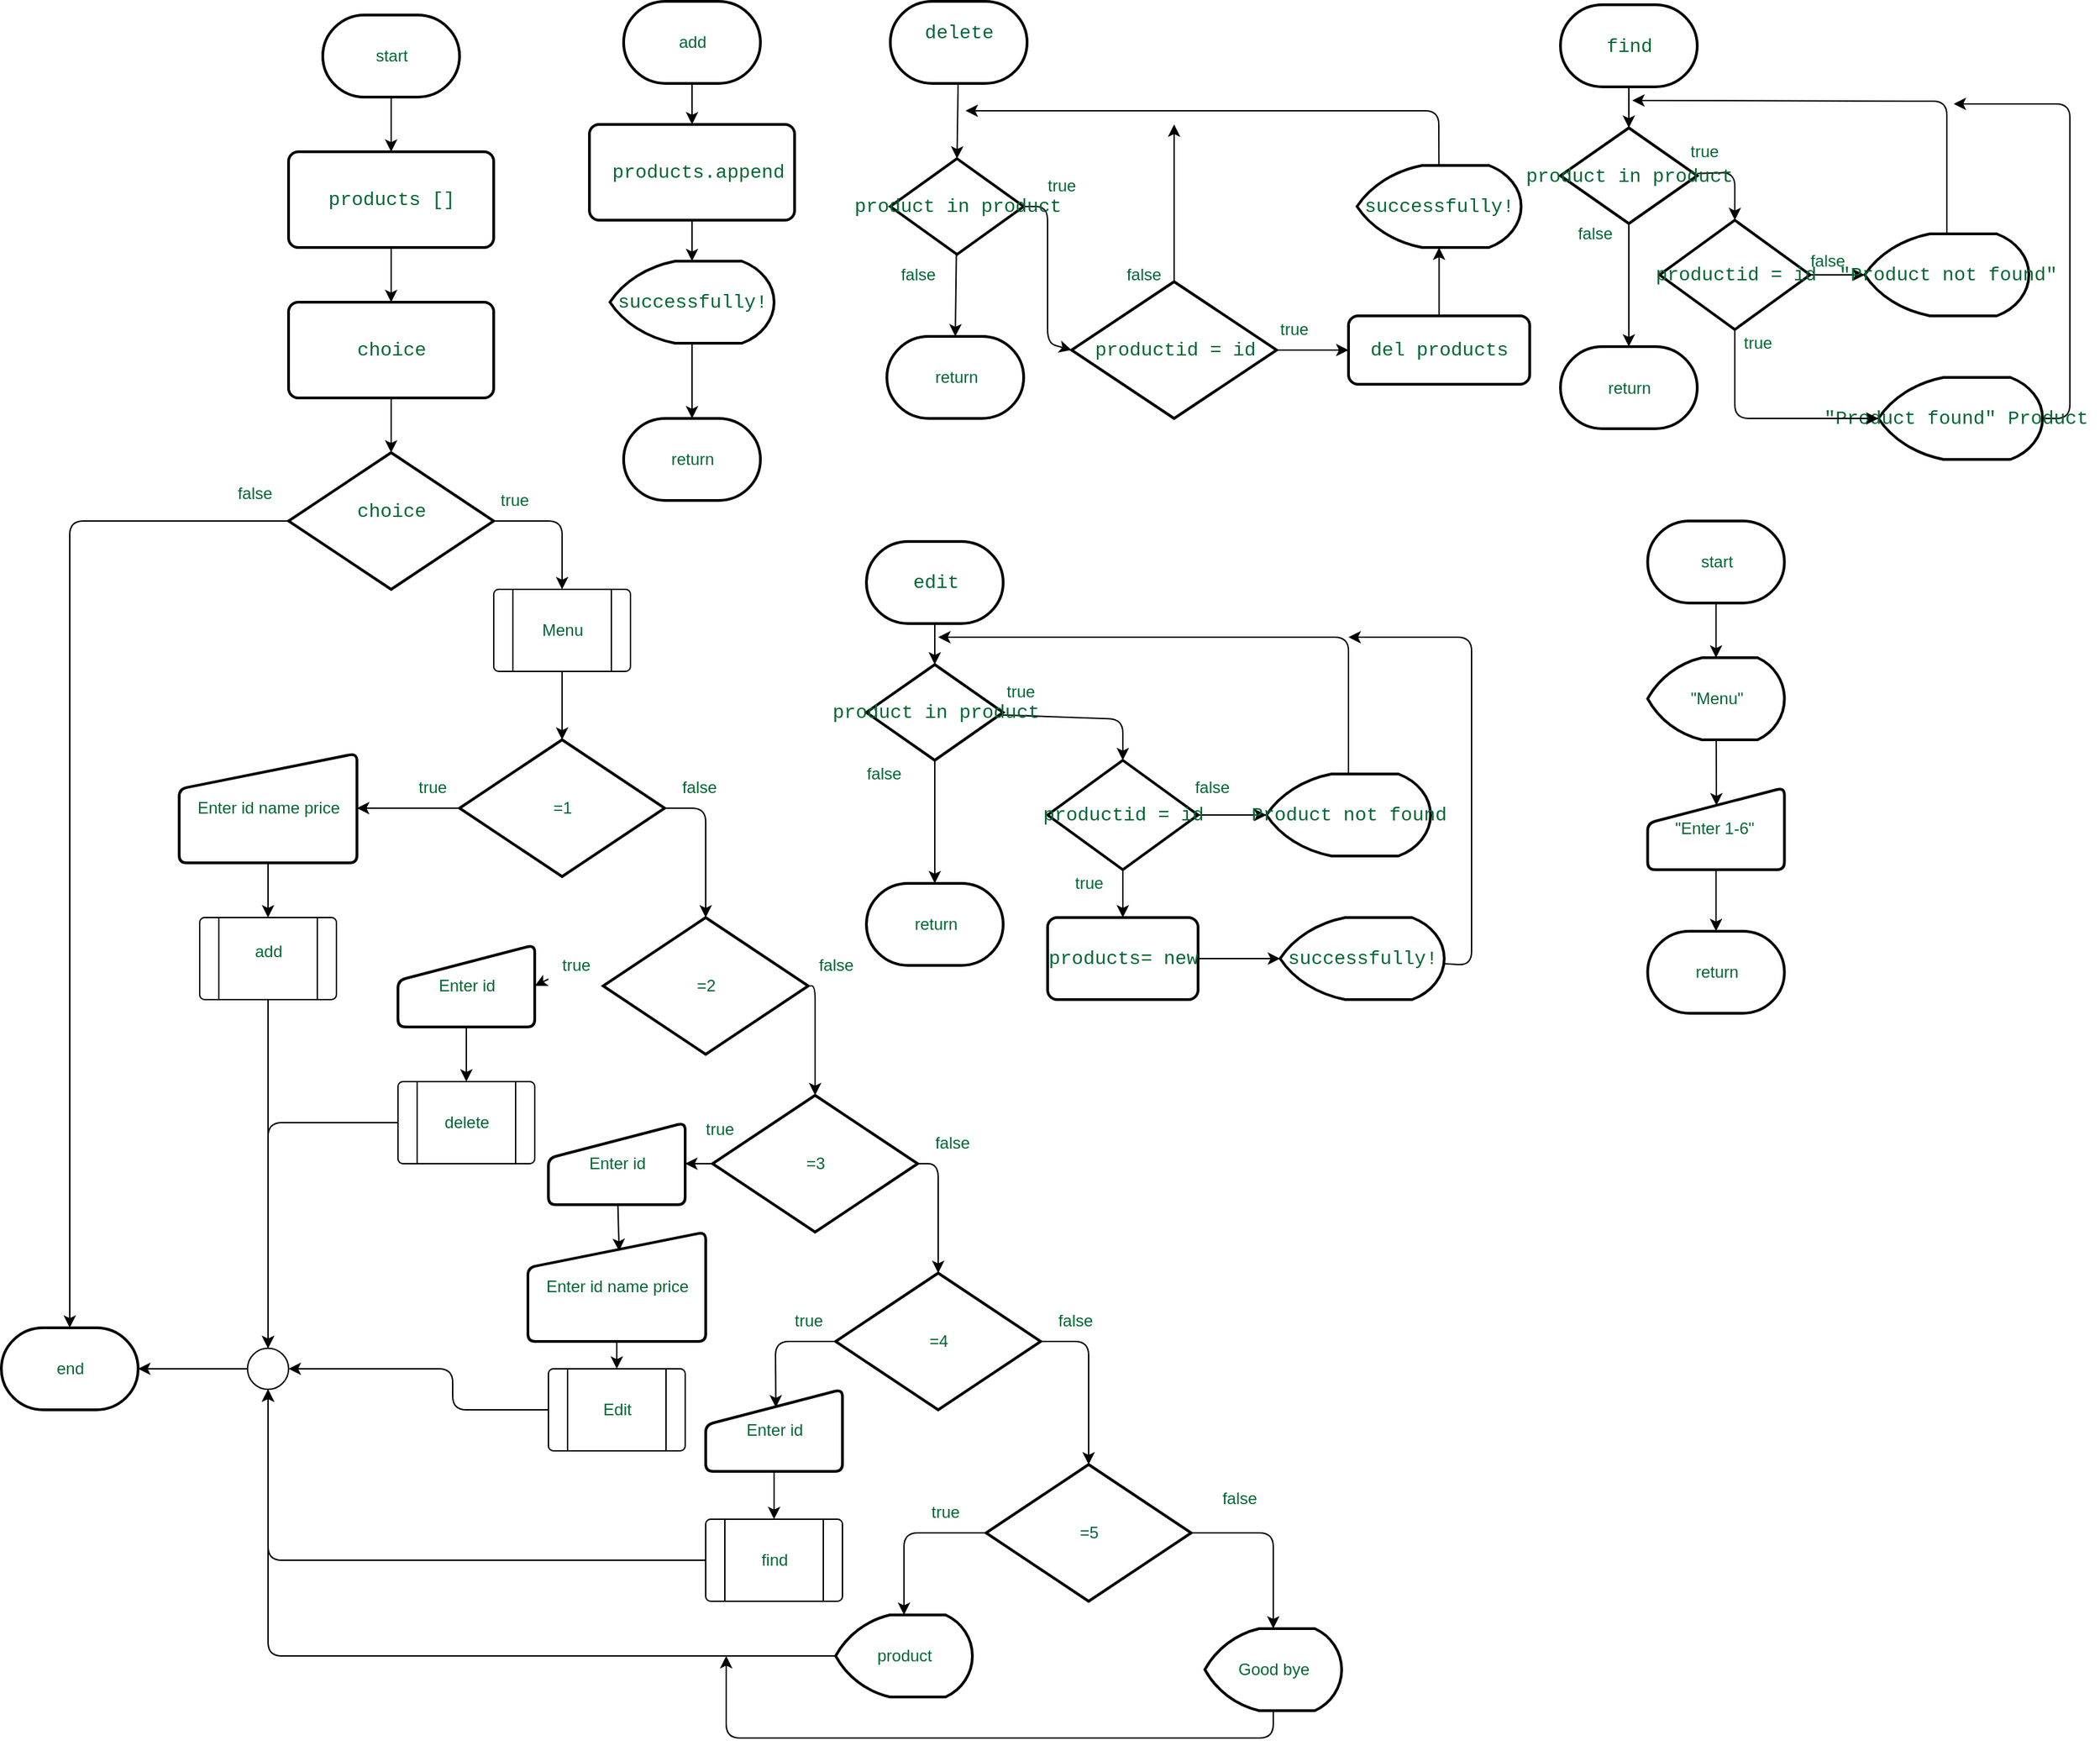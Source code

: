 <mxfile>
    <diagram id="ddx0fAwtAQX7UtqOXzMd" name="Page-1">
        <mxGraphModel dx="2080" dy="1440" grid="1" gridSize="10" guides="1" tooltips="1" connect="1" arrows="1" fold="1" page="1" pageScale="1" pageWidth="850" pageHeight="1100" math="0" shadow="0">
            <root>
                <mxCell id="0"/>
                <mxCell id="1" parent="0"/>
                <mxCell id="50" style="edgeStyle=none;html=1;entryX=0.5;entryY=0;entryDx=0;entryDy=0;fontColor=#006633;labelBackgroundColor=none;labelBorderColor=none;" parent="1" source="2" target="3" edge="1">
                    <mxGeometry relative="1" as="geometry"/>
                </mxCell>
                <mxCell id="2" value="start" style="strokeWidth=2;html=1;shape=mxgraph.flowchart.terminator;fontColor=#006633;labelBackgroundColor=none;labelBorderColor=none;" parent="1" vertex="1">
                    <mxGeometry x="375" y="30" width="100" height="60" as="geometry"/>
                </mxCell>
                <mxCell id="49" style="edgeStyle=none;html=1;exitX=0.5;exitY=1;exitDx=0;exitDy=0;entryX=0.5;entryY=0;entryDx=0;entryDy=0;fontColor=#006633;labelBackgroundColor=none;labelBorderColor=none;" parent="1" source="3" target="4" edge="1">
                    <mxGeometry relative="1" as="geometry"/>
                </mxCell>
                <mxCell id="3" value="&lt;div style=&quot;font-family: Consolas, &amp;quot;Courier New&amp;quot;, monospace; font-size: 14px; line-height: 19px;&quot;&gt;products []&lt;/div&gt;" style="rounded=1;html=1;absoluteArcSize=1;arcSize=14;strokeWidth=2;fontColor=#006633;labelBackgroundColor=none;labelBorderColor=none;" parent="1" vertex="1">
                    <mxGeometry x="350" y="130" width="150" height="70" as="geometry"/>
                </mxCell>
                <mxCell id="48" style="edgeStyle=none;html=1;entryX=0.5;entryY=0;entryDx=0;entryDy=0;entryPerimeter=0;fontColor=#006633;labelBackgroundColor=none;labelBorderColor=none;" parent="1" source="4" target="5" edge="1">
                    <mxGeometry relative="1" as="geometry"/>
                </mxCell>
                <mxCell id="4" value="&lt;div style=&quot;font-family: Consolas, &amp;quot;Courier New&amp;quot;, monospace; font-size: 14px; line-height: 19px;&quot;&gt;&lt;div style=&quot;line-height: 19px;&quot;&gt;choice&lt;/div&gt;&lt;/div&gt;" style="rounded=1;html=1;absoluteArcSize=1;arcSize=14;strokeWidth=2;fontColor=#006633;labelBackgroundColor=none;labelBorderColor=none;" parent="1" vertex="1">
                    <mxGeometry x="350" y="240" width="150" height="70" as="geometry"/>
                </mxCell>
                <mxCell id="52" style="edgeStyle=none;html=1;entryX=0.5;entryY=0;entryDx=0;entryDy=0;entryPerimeter=0;fontColor=#006633;labelBackgroundColor=none;labelBorderColor=none;" parent="1" source="5" target="51" edge="1">
                    <mxGeometry relative="1" as="geometry">
                        <Array as="points">
                            <mxPoint x="190" y="400"/>
                        </Array>
                    </mxGeometry>
                </mxCell>
                <mxCell id="5" value="&#10;&lt;div style=&quot;font-family: Consolas, &amp;quot;Courier New&amp;quot;, monospace; font-weight: normal; font-size: 14px; line-height: 19px;&quot;&gt;&lt;div&gt;&lt;span style=&quot;&quot;&gt;choice&lt;/span&gt;&lt;/div&gt;&lt;/div&gt;&#10;&#10;" style="strokeWidth=2;html=1;shape=mxgraph.flowchart.decision;fontColor=#006633;labelBackgroundColor=none;labelBorderColor=none;" parent="1" vertex="1">
                    <mxGeometry x="350" y="350" width="150" height="100" as="geometry"/>
                </mxCell>
                <mxCell id="43" style="edgeStyle=none;html=1;entryX=0.5;entryY=0;entryDx=0;entryDy=0;entryPerimeter=0;fontColor=#006633;labelBackgroundColor=none;labelBorderColor=none;" parent="1" source="7" target="8" edge="1">
                    <mxGeometry relative="1" as="geometry">
                        <Array as="points">
                            <mxPoint x="655" y="610"/>
                        </Array>
                    </mxGeometry>
                </mxCell>
                <mxCell id="44" style="edgeStyle=none;html=1;entryX=1;entryY=0.5;entryDx=0;entryDy=0;fontColor=#006633;labelBackgroundColor=none;labelBorderColor=none;" parent="1" source="7" target="13" edge="1">
                    <mxGeometry relative="1" as="geometry"/>
                </mxCell>
                <mxCell id="7" value="=1" style="strokeWidth=2;html=1;shape=mxgraph.flowchart.decision;fontColor=#006633;labelBackgroundColor=none;labelBorderColor=none;" parent="1" vertex="1">
                    <mxGeometry x="475" y="560" width="150" height="100" as="geometry"/>
                </mxCell>
                <mxCell id="40" style="edgeStyle=none;html=1;entryX=1;entryY=0.5;entryDx=0;entryDy=0;startArrow=none;fontColor=#006633;labelBackgroundColor=none;labelBorderColor=none;" parent="1" source="64" target="16" edge="1">
                    <mxGeometry relative="1" as="geometry"/>
                </mxCell>
                <mxCell id="42" style="edgeStyle=none;html=1;entryX=0.5;entryY=0;entryDx=0;entryDy=0;entryPerimeter=0;fontColor=#006633;labelBackgroundColor=none;labelBorderColor=none;" parent="1" source="8" target="9" edge="1">
                    <mxGeometry relative="1" as="geometry">
                        <Array as="points">
                            <mxPoint x="735" y="740"/>
                        </Array>
                    </mxGeometry>
                </mxCell>
                <mxCell id="8" value="=2" style="strokeWidth=2;html=1;shape=mxgraph.flowchart.decision;fontColor=#006633;labelBackgroundColor=none;labelBorderColor=none;" parent="1" vertex="1">
                    <mxGeometry x="580" y="690" width="150" height="100" as="geometry"/>
                </mxCell>
                <mxCell id="36" style="edgeStyle=none;html=1;entryX=1;entryY=0.5;entryDx=0;entryDy=0;fontColor=#006633;labelBackgroundColor=none;labelBorderColor=none;" parent="1" source="9" target="22" edge="1">
                    <mxGeometry relative="1" as="geometry"/>
                </mxCell>
                <mxCell id="39" style="edgeStyle=none;html=1;entryX=0.5;entryY=0;entryDx=0;entryDy=0;entryPerimeter=0;fontColor=#006633;labelBackgroundColor=none;labelBorderColor=none;" parent="1" source="9" target="10" edge="1">
                    <mxGeometry relative="1" as="geometry">
                        <Array as="points">
                            <mxPoint x="825" y="870"/>
                        </Array>
                    </mxGeometry>
                </mxCell>
                <mxCell id="9" value="=3" style="strokeWidth=2;html=1;shape=mxgraph.flowchart.decision;fontColor=#006633;labelBackgroundColor=none;labelBorderColor=none;" parent="1" vertex="1">
                    <mxGeometry x="660" y="820" width="150" height="100" as="geometry"/>
                </mxCell>
                <mxCell id="33" style="edgeStyle=none;html=1;entryX=0.5;entryY=0;entryDx=0;entryDy=0;entryPerimeter=0;fontColor=#006633;labelBackgroundColor=none;labelBorderColor=none;" parent="1" source="10" target="11" edge="1">
                    <mxGeometry relative="1" as="geometry">
                        <Array as="points">
                            <mxPoint x="935" y="1000"/>
                        </Array>
                    </mxGeometry>
                </mxCell>
                <mxCell id="34" style="edgeStyle=none;html=1;entryX=0.513;entryY=0.221;entryDx=0;entryDy=0;entryPerimeter=0;fontColor=#006633;labelBackgroundColor=none;labelBorderColor=none;" parent="1" source="10" target="25" edge="1">
                    <mxGeometry relative="1" as="geometry">
                        <Array as="points">
                            <mxPoint x="706" y="1000"/>
                        </Array>
                    </mxGeometry>
                </mxCell>
                <mxCell id="10" value="=4" style="strokeWidth=2;html=1;shape=mxgraph.flowchart.decision;fontColor=#006633;labelBackgroundColor=none;labelBorderColor=none;" parent="1" vertex="1">
                    <mxGeometry x="750" y="950" width="150" height="100" as="geometry"/>
                </mxCell>
                <mxCell id="31" style="edgeStyle=none;html=1;entryX=0.5;entryY=0;entryDx=0;entryDy=0;entryPerimeter=0;fontColor=#006633;labelBackgroundColor=none;labelBorderColor=none;" parent="1" source="11" target="30" edge="1">
                    <mxGeometry relative="1" as="geometry">
                        <Array as="points">
                            <mxPoint x="1000" y="1140"/>
                            <mxPoint x="1070" y="1140"/>
                        </Array>
                    </mxGeometry>
                </mxCell>
                <mxCell id="32" style="edgeStyle=none;html=1;entryX=0.5;entryY=0;entryDx=0;entryDy=0;entryPerimeter=0;startArrow=none;exitX=0;exitY=0.5;exitDx=0;exitDy=0;exitPerimeter=0;fontColor=#006633;labelBackgroundColor=none;labelBorderColor=none;" parent="1" source="11" target="29" edge="1">
                    <mxGeometry relative="1" as="geometry">
                        <Array as="points">
                            <mxPoint x="800" y="1140"/>
                        </Array>
                    </mxGeometry>
                </mxCell>
                <mxCell id="11" value="=5" style="strokeWidth=2;html=1;shape=mxgraph.flowchart.decision;fontColor=#006633;labelBackgroundColor=none;labelBorderColor=none;" parent="1" vertex="1">
                    <mxGeometry x="860" y="1090" width="150" height="100" as="geometry"/>
                </mxCell>
                <mxCell id="45" style="edgeStyle=none;html=1;entryX=0.5;entryY=0;entryDx=0;entryDy=0;fontColor=#006633;labelBackgroundColor=none;labelBorderColor=none;" parent="1" source="13" target="14" edge="1">
                    <mxGeometry relative="1" as="geometry"/>
                </mxCell>
                <mxCell id="13" value="Enter id name price" style="html=1;strokeWidth=2;shape=manualInput;rounded=1;size=26;arcSize=11;fontColor=#006633;labelBackgroundColor=none;labelBorderColor=none;" parent="1" vertex="1">
                    <mxGeometry x="270" y="570" width="130" height="80" as="geometry"/>
                </mxCell>
                <mxCell id="14" value="" style="verticalLabelPosition=bottom;verticalAlign=top;html=1;shape=process;rounded=1;size=0.14;arcSize=6;fontColor=#006633;labelBackgroundColor=none;labelBorderColor=none;" parent="1" vertex="1">
                    <mxGeometry x="285" y="690" width="100" height="60" as="geometry"/>
                </mxCell>
                <mxCell id="54" style="edgeStyle=none;html=1;entryX=0.5;entryY=0;entryDx=0;entryDy=0;entryPerimeter=0;exitX=0.5;exitY=1;exitDx=0;exitDy=0;fontColor=#006633;labelBackgroundColor=none;labelBorderColor=none;" parent="1" source="14" target="53" edge="1">
                    <mxGeometry relative="1" as="geometry"/>
                </mxCell>
                <mxCell id="15" value="add" style="text;html=1;align=center;verticalAlign=middle;resizable=0;points=[];autosize=1;strokeColor=none;fillColor=none;fontColor=#006633;labelBackgroundColor=none;labelBorderColor=none;" parent="1" vertex="1">
                    <mxGeometry x="315" y="700" width="40" height="30" as="geometry"/>
                </mxCell>
                <mxCell id="41" style="edgeStyle=none;html=1;entryX=0.5;entryY=0;entryDx=0;entryDy=0;fontColor=#006633;labelBackgroundColor=none;labelBorderColor=none;" parent="1" source="16" target="17" edge="1">
                    <mxGeometry relative="1" as="geometry"/>
                </mxCell>
                <mxCell id="16" value="Enter id" style="html=1;strokeWidth=2;shape=manualInput;rounded=1;size=26;arcSize=11;fontColor=#006633;labelBackgroundColor=none;labelBorderColor=none;" parent="1" vertex="1">
                    <mxGeometry x="430" y="710" width="100" height="60" as="geometry"/>
                </mxCell>
                <mxCell id="17" value="" style="verticalLabelPosition=bottom;verticalAlign=top;html=1;shape=process;rounded=1;size=0.14;arcSize=6;fontColor=#006633;labelBackgroundColor=none;labelBorderColor=none;" parent="1" vertex="1">
                    <mxGeometry x="430" y="810" width="100" height="60" as="geometry"/>
                </mxCell>
                <mxCell id="55" style="edgeStyle=none;html=1;entryX=0.5;entryY=0;entryDx=0;entryDy=0;entryPerimeter=0;fontColor=#006633;labelBackgroundColor=none;labelBorderColor=none;" parent="1" target="53" edge="1">
                    <mxGeometry relative="1" as="geometry">
                        <Array as="points">
                            <mxPoint x="335" y="840"/>
                        </Array>
                        <mxPoint x="430" y="840" as="sourcePoint"/>
                    </mxGeometry>
                </mxCell>
                <mxCell id="18" value="delete" style="text;html=1;align=center;verticalAlign=middle;resizable=0;points=[];autosize=1;strokeColor=none;fillColor=none;fontColor=#006633;labelBackgroundColor=none;labelBorderColor=none;" parent="1" vertex="1">
                    <mxGeometry x="450" y="825" width="60" height="30" as="geometry"/>
                </mxCell>
                <mxCell id="38" style="edgeStyle=none;html=1;entryX=0.5;entryY=0;entryDx=0;entryDy=0;fontColor=#006633;labelBackgroundColor=none;labelBorderColor=none;" parent="1" source="20" target="23" edge="1">
                    <mxGeometry relative="1" as="geometry"/>
                </mxCell>
                <mxCell id="20" value="Enter id name price" style="html=1;strokeWidth=2;shape=manualInput;rounded=1;size=26;arcSize=11;fontColor=#006633;labelBackgroundColor=none;labelBorderColor=none;" parent="1" vertex="1">
                    <mxGeometry x="525" y="920" width="130" height="80" as="geometry"/>
                </mxCell>
                <mxCell id="37" style="edgeStyle=none;html=1;entryX=0.513;entryY=0.173;entryDx=0;entryDy=0;entryPerimeter=0;fontColor=#006633;labelBackgroundColor=none;labelBorderColor=none;" parent="1" source="22" target="20" edge="1">
                    <mxGeometry relative="1" as="geometry"/>
                </mxCell>
                <mxCell id="22" value="Enter id" style="html=1;strokeWidth=2;shape=manualInput;rounded=1;size=26;arcSize=11;fontColor=#006633;labelBackgroundColor=none;labelBorderColor=none;" parent="1" vertex="1">
                    <mxGeometry x="540" y="840" width="100" height="60" as="geometry"/>
                </mxCell>
                <mxCell id="56" style="edgeStyle=none;html=1;entryX=1;entryY=0.5;entryDx=0;entryDy=0;entryPerimeter=0;fontColor=#006633;labelBackgroundColor=none;labelBorderColor=none;" parent="1" source="23" target="53" edge="1">
                    <mxGeometry relative="1" as="geometry">
                        <Array as="points">
                            <mxPoint x="470" y="1050"/>
                            <mxPoint x="470" y="1020"/>
                        </Array>
                    </mxGeometry>
                </mxCell>
                <mxCell id="23" value="" style="verticalLabelPosition=bottom;verticalAlign=top;html=1;shape=process;rounded=1;size=0.14;arcSize=6;fontColor=#006633;labelBackgroundColor=none;labelBorderColor=none;" parent="1" vertex="1">
                    <mxGeometry x="540" y="1020" width="100" height="60" as="geometry"/>
                </mxCell>
                <mxCell id="24" value="Edit" style="text;html=1;align=center;verticalAlign=middle;resizable=0;points=[];autosize=1;strokeColor=none;fillColor=none;fontColor=#006633;labelBackgroundColor=none;labelBorderColor=none;" parent="1" vertex="1">
                    <mxGeometry x="570" y="1035" width="40" height="30" as="geometry"/>
                </mxCell>
                <mxCell id="35" style="edgeStyle=none;html=1;entryX=0.5;entryY=0;entryDx=0;entryDy=0;fontColor=#006633;labelBackgroundColor=none;labelBorderColor=none;" parent="1" source="25" target="26" edge="1">
                    <mxGeometry relative="1" as="geometry"/>
                </mxCell>
                <mxCell id="25" value="Enter id" style="html=1;strokeWidth=2;shape=manualInput;rounded=1;size=26;arcSize=11;fontColor=#006633;labelBackgroundColor=none;labelBorderColor=none;" parent="1" vertex="1">
                    <mxGeometry x="655" y="1035" width="100" height="60" as="geometry"/>
                </mxCell>
                <mxCell id="57" style="edgeStyle=none;html=1;entryX=0.5;entryY=1;entryDx=0;entryDy=0;entryPerimeter=0;fontColor=#006633;labelBackgroundColor=none;labelBorderColor=none;" parent="1" source="26" target="53" edge="1">
                    <mxGeometry relative="1" as="geometry">
                        <Array as="points">
                            <mxPoint x="335" y="1160"/>
                        </Array>
                    </mxGeometry>
                </mxCell>
                <mxCell id="26" value="" style="verticalLabelPosition=bottom;verticalAlign=top;html=1;shape=process;rounded=1;size=0.14;arcSize=6;fontColor=#006633;labelBackgroundColor=none;labelBorderColor=none;" parent="1" vertex="1">
                    <mxGeometry x="655" y="1130" width="100" height="60" as="geometry"/>
                </mxCell>
                <mxCell id="28" value="find" style="text;html=1;align=center;verticalAlign=middle;resizable=0;points=[];autosize=1;strokeColor=none;fillColor=none;fontColor=#006633;labelBackgroundColor=none;labelBorderColor=none;" parent="1" vertex="1">
                    <mxGeometry x="685" y="1145" width="40" height="30" as="geometry"/>
                </mxCell>
                <mxCell id="59" style="edgeStyle=none;html=1;entryX=0.5;entryY=1;entryDx=0;entryDy=0;entryPerimeter=0;fontColor=#006633;labelBackgroundColor=none;labelBorderColor=none;" parent="1" source="29" target="53" edge="1">
                    <mxGeometry relative="1" as="geometry">
                        <mxPoint x="330" y="1030" as="targetPoint"/>
                        <Array as="points">
                            <mxPoint x="335" y="1230"/>
                        </Array>
                    </mxGeometry>
                </mxCell>
                <mxCell id="29" value="product" style="strokeWidth=2;html=1;shape=mxgraph.flowchart.display;fontColor=#006633;labelBackgroundColor=none;labelBorderColor=none;" parent="1" vertex="1">
                    <mxGeometry x="750" y="1200" width="100" height="60" as="geometry"/>
                </mxCell>
                <mxCell id="60" style="edgeStyle=none;html=1;fontColor=#006633;labelBackgroundColor=none;labelBorderColor=none;" parent="1" source="30" edge="1">
                    <mxGeometry relative="1" as="geometry">
                        <mxPoint x="670" y="1230" as="targetPoint"/>
                        <Array as="points">
                            <mxPoint x="1070" y="1290"/>
                            <mxPoint x="670" y="1290"/>
                        </Array>
                    </mxGeometry>
                </mxCell>
                <mxCell id="30" value="Good bye" style="strokeWidth=2;html=1;shape=mxgraph.flowchart.display;fontColor=#006633;labelBackgroundColor=none;labelBorderColor=none;" parent="1" vertex="1">
                    <mxGeometry x="1020" y="1210" width="100" height="60" as="geometry"/>
                </mxCell>
                <mxCell id="51" value="end" style="strokeWidth=2;html=1;shape=mxgraph.flowchart.terminator;fontColor=#006633;labelBackgroundColor=none;labelBorderColor=none;" parent="1" vertex="1">
                    <mxGeometry x="140" y="990" width="100" height="60" as="geometry"/>
                </mxCell>
                <mxCell id="159" style="edgeStyle=none;html=1;entryX=1;entryY=0.5;entryDx=0;entryDy=0;entryPerimeter=0;labelBackgroundColor=none;fontColor=#006633;labelBorderColor=none;" edge="1" parent="1" source="53" target="51">
                    <mxGeometry relative="1" as="geometry"/>
                </mxCell>
                <mxCell id="53" value="" style="verticalLabelPosition=bottom;verticalAlign=top;html=1;shape=mxgraph.flowchart.on-page_reference;fontColor=#006633;labelBackgroundColor=none;labelBorderColor=none;" parent="1" vertex="1">
                    <mxGeometry x="320" y="1005" width="30" height="30" as="geometry"/>
                </mxCell>
                <mxCell id="80" style="edgeStyle=none;html=1;entryX=0.5;entryY=0;entryDx=0;entryDy=0;fontColor=#006633;labelBackgroundColor=none;labelBorderColor=none;" edge="1" parent="1" source="61" target="77">
                    <mxGeometry relative="1" as="geometry"/>
                </mxCell>
                <mxCell id="61" value="add" style="strokeWidth=2;html=1;shape=mxgraph.flowchart.terminator;fontColor=#006633;labelBackgroundColor=none;labelBorderColor=none;" parent="1" vertex="1">
                    <mxGeometry x="595" y="20" width="100" height="60" as="geometry"/>
                </mxCell>
                <mxCell id="156" style="edgeStyle=none;html=1;entryX=0.5;entryY=0;entryDx=0;entryDy=0;labelBackgroundColor=none;fontColor=#006633;exitX=1;exitY=0.5;exitDx=0;exitDy=0;exitPerimeter=0;labelBorderColor=none;" edge="1" parent="1" source="5" target="155">
                    <mxGeometry relative="1" as="geometry">
                        <Array as="points">
                            <mxPoint x="550" y="400"/>
                        </Array>
                    </mxGeometry>
                </mxCell>
                <mxCell id="62" value="true" style="text;html=1;align=center;verticalAlign=middle;resizable=0;points=[];autosize=1;strokeColor=none;fillColor=none;fontColor=#006633;labelBackgroundColor=none;labelBorderColor=none;" vertex="1" parent="1">
                    <mxGeometry x="495" y="370" width="40" height="30" as="geometry"/>
                </mxCell>
                <mxCell id="63" value="true" style="text;html=1;align=center;verticalAlign=middle;resizable=0;points=[];autosize=1;strokeColor=none;fillColor=none;fontColor=#006633;labelBackgroundColor=none;labelBorderColor=none;" vertex="1" parent="1">
                    <mxGeometry x="435" y="580" width="40" height="30" as="geometry"/>
                </mxCell>
                <mxCell id="65" value="" style="edgeStyle=none;html=1;entryX=1;entryY=0.5;entryDx=0;entryDy=0;endArrow=none;fontColor=#006633;labelBackgroundColor=none;labelBorderColor=none;" edge="1" parent="1" source="8" target="64">
                    <mxGeometry relative="1" as="geometry">
                        <mxPoint x="580" y="740" as="sourcePoint"/>
                        <mxPoint x="530" y="740" as="targetPoint"/>
                    </mxGeometry>
                </mxCell>
                <mxCell id="64" value="true" style="text;html=1;align=center;verticalAlign=middle;resizable=0;points=[];autosize=1;strokeColor=none;fillColor=none;fontColor=#006633;labelBackgroundColor=none;labelBorderColor=none;" vertex="1" parent="1">
                    <mxGeometry x="540" y="710" width="40" height="30" as="geometry"/>
                </mxCell>
                <mxCell id="66" value="true" style="text;html=1;align=center;verticalAlign=middle;resizable=0;points=[];autosize=1;strokeColor=none;fillColor=none;fontColor=#006633;labelBackgroundColor=none;labelBorderColor=none;" vertex="1" parent="1">
                    <mxGeometry x="645" y="830" width="40" height="30" as="geometry"/>
                </mxCell>
                <mxCell id="67" value="true" style="text;html=1;align=center;verticalAlign=middle;resizable=0;points=[];autosize=1;strokeColor=none;fillColor=none;fontColor=#006633;labelBackgroundColor=none;labelBorderColor=none;" vertex="1" parent="1">
                    <mxGeometry x="710" y="970" width="40" height="30" as="geometry"/>
                </mxCell>
                <mxCell id="68" value="true" style="text;html=1;align=center;verticalAlign=middle;resizable=0;points=[];autosize=1;strokeColor=none;fillColor=none;fontColor=#006633;labelBackgroundColor=none;labelBorderColor=none;" vertex="1" parent="1">
                    <mxGeometry x="810" y="1110" width="40" height="30" as="geometry"/>
                </mxCell>
                <mxCell id="71" value="false" style="text;html=1;align=center;verticalAlign=middle;resizable=0;points=[];autosize=1;strokeColor=none;fillColor=none;fontColor=#006633;labelBackgroundColor=none;labelBorderColor=none;" vertex="1" parent="1">
                    <mxGeometry x="300" y="365" width="50" height="30" as="geometry"/>
                </mxCell>
                <mxCell id="72" value="false" style="text;html=1;align=center;verticalAlign=middle;resizable=0;points=[];autosize=1;strokeColor=none;fillColor=none;fontColor=#006633;labelBackgroundColor=none;labelBorderColor=none;" vertex="1" parent="1">
                    <mxGeometry x="625" y="580" width="50" height="30" as="geometry"/>
                </mxCell>
                <mxCell id="73" value="false" style="text;html=1;align=center;verticalAlign=middle;resizable=0;points=[];autosize=1;strokeColor=none;fillColor=none;fontColor=#006633;labelBackgroundColor=none;labelBorderColor=none;" vertex="1" parent="1">
                    <mxGeometry x="725" y="710" width="50" height="30" as="geometry"/>
                </mxCell>
                <mxCell id="74" value="false" style="text;html=1;align=center;verticalAlign=middle;resizable=0;points=[];autosize=1;strokeColor=none;fillColor=none;fontColor=#006633;labelBackgroundColor=none;labelBorderColor=none;" vertex="1" parent="1">
                    <mxGeometry x="810" y="840" width="50" height="30" as="geometry"/>
                </mxCell>
                <mxCell id="75" value="false" style="text;html=1;align=center;verticalAlign=middle;resizable=0;points=[];autosize=1;strokeColor=none;fillColor=none;fontColor=#006633;labelBackgroundColor=none;labelBorderColor=none;" vertex="1" parent="1">
                    <mxGeometry x="900" y="970" width="50" height="30" as="geometry"/>
                </mxCell>
                <mxCell id="76" value="false" style="text;html=1;align=center;verticalAlign=middle;resizable=0;points=[];autosize=1;strokeColor=none;fillColor=none;fontColor=#006633;labelBackgroundColor=none;labelBorderColor=none;" vertex="1" parent="1">
                    <mxGeometry x="1020" y="1100" width="50" height="30" as="geometry"/>
                </mxCell>
                <mxCell id="81" style="edgeStyle=none;html=1;entryX=0.5;entryY=0;entryDx=0;entryDy=0;entryPerimeter=0;fontColor=#006633;labelBackgroundColor=none;labelBorderColor=none;" edge="1" parent="1" source="77" target="78">
                    <mxGeometry relative="1" as="geometry"/>
                </mxCell>
                <mxCell id="77" value="&lt;div style=&quot;font-family: Consolas, &amp;quot;Courier New&amp;quot;, monospace; font-size: 14px; line-height: 19px;&quot;&gt;&lt;div style=&quot;line-height: 19px;&quot;&gt;&lt;div style=&quot;line-height: 19px;&quot;&gt;&amp;nbsp;&lt;span style=&quot;&quot;&gt;products&lt;/span&gt;.append&lt;/div&gt;&lt;/div&gt;&lt;/div&gt;" style="rounded=1;html=1;absoluteArcSize=1;arcSize=14;strokeWidth=2;fontColor=#006633;labelBackgroundColor=none;labelBorderColor=none;" vertex="1" parent="1">
                    <mxGeometry x="570" y="110" width="150" height="70" as="geometry"/>
                </mxCell>
                <mxCell id="82" style="edgeStyle=none;html=1;entryX=0.5;entryY=0;entryDx=0;entryDy=0;entryPerimeter=0;fontColor=#006633;labelBackgroundColor=none;labelBorderColor=none;" edge="1" parent="1" source="78" target="79">
                    <mxGeometry relative="1" as="geometry"/>
                </mxCell>
                <mxCell id="78" value="&lt;div style=&quot;font-family: Consolas, &amp;quot;Courier New&amp;quot;, monospace; font-size: 14px; line-height: 19px;&quot;&gt;&lt;span style=&quot;&quot;&gt;successfully!&lt;/span&gt;&lt;/div&gt;" style="strokeWidth=2;html=1;shape=mxgraph.flowchart.display;fontColor=#006633;labelBackgroundColor=none;labelBorderColor=none;" vertex="1" parent="1">
                    <mxGeometry x="585" y="210" width="120" height="60" as="geometry"/>
                </mxCell>
                <mxCell id="79" value="return" style="strokeWidth=2;html=1;shape=mxgraph.flowchart.terminator;fontColor=#006633;labelBackgroundColor=none;labelBorderColor=none;" vertex="1" parent="1">
                    <mxGeometry x="595" y="325" width="100" height="60" as="geometry"/>
                </mxCell>
                <mxCell id="98" style="edgeStyle=none;html=1;entryX=0.5;entryY=0;entryDx=0;entryDy=0;entryPerimeter=0;fontColor=#006633;labelBackgroundColor=none;labelBorderColor=none;" edge="1" parent="1" source="84" target="90">
                    <mxGeometry relative="1" as="geometry"/>
                </mxCell>
                <mxCell id="84" value="&#10;&lt;div style=&quot;font-family: Consolas, &amp;quot;Courier New&amp;quot;, monospace; font-weight: normal; font-size: 14px; line-height: 19px;&quot;&gt;&lt;div&gt;&lt;span style=&quot;&quot;&gt;delete&lt;/span&gt;&lt;/div&gt;&lt;/div&gt;&#10;&#10;" style="strokeWidth=2;html=1;shape=mxgraph.flowchart.terminator;fontColor=#006633;labelBackgroundColor=none;labelBorderColor=none;" vertex="1" parent="1">
                    <mxGeometry x="790" y="20" width="100" height="60" as="geometry"/>
                </mxCell>
                <mxCell id="89" value="return" style="strokeWidth=2;html=1;shape=mxgraph.flowchart.terminator;fontColor=#006633;labelBackgroundColor=none;labelBorderColor=none;" vertex="1" parent="1">
                    <mxGeometry x="787.5" y="265" width="100" height="60" as="geometry"/>
                </mxCell>
                <mxCell id="92" style="edgeStyle=none;html=1;entryX=0.5;entryY=0;entryDx=0;entryDy=0;entryPerimeter=0;fontColor=#006633;labelBackgroundColor=none;labelBorderColor=none;" edge="1" parent="1" source="90" target="89">
                    <mxGeometry relative="1" as="geometry"/>
                </mxCell>
                <mxCell id="95" style="edgeStyle=none;html=1;entryX=0;entryY=0.5;entryDx=0;entryDy=0;entryPerimeter=0;fontColor=#006633;labelBackgroundColor=none;labelBorderColor=none;" edge="1" parent="1" source="90" target="91">
                    <mxGeometry relative="1" as="geometry">
                        <mxPoint x="905" y="270" as="targetPoint"/>
                        <Array as="points">
                            <mxPoint x="905" y="170"/>
                            <mxPoint x="905" y="270"/>
                        </Array>
                    </mxGeometry>
                </mxCell>
                <mxCell id="90" value="&lt;div style=&quot;font-family: Consolas, &amp;quot;Courier New&amp;quot;, monospace; font-size: 14px; line-height: 19px;&quot;&gt;&lt;span style=&quot;&quot;&gt;product in&amp;nbsp;&lt;/span&gt;&lt;span style=&quot;&quot;&gt;product&lt;/span&gt;&lt;/div&gt;" style="strokeWidth=2;html=1;shape=mxgraph.flowchart.decision;fontColor=#006633;labelBackgroundColor=none;labelBorderColor=none;" vertex="1" parent="1">
                    <mxGeometry x="790" y="135" width="97.5" height="70" as="geometry"/>
                </mxCell>
                <mxCell id="94" style="edgeStyle=none;html=1;entryX=0;entryY=0.5;entryDx=0;entryDy=0;fontColor=#006633;labelBackgroundColor=none;labelBorderColor=none;" edge="1" parent="1" source="91" target="93">
                    <mxGeometry relative="1" as="geometry"/>
                </mxCell>
                <mxCell id="111" style="edgeStyle=none;html=1;fontColor=#006633;labelBackgroundColor=none;labelBorderColor=none;" edge="1" parent="1" source="91">
                    <mxGeometry relative="1" as="geometry">
                        <mxPoint x="997.5" y="110" as="targetPoint"/>
                    </mxGeometry>
                </mxCell>
                <mxCell id="91" value="&lt;div style=&quot;font-family: Consolas, &amp;quot;Courier New&amp;quot;, monospace; font-size: 14px; line-height: 19px;&quot;&gt;&lt;span style=&quot;&quot;&gt;productid = id&lt;/span&gt;&lt;/div&gt;" style="strokeWidth=2;html=1;shape=mxgraph.flowchart.decision;fontColor=#006633;labelBackgroundColor=none;labelBorderColor=none;" vertex="1" parent="1">
                    <mxGeometry x="922.5" y="225" width="150" height="100" as="geometry"/>
                </mxCell>
                <mxCell id="97" style="edgeStyle=none;html=1;entryX=0.5;entryY=1;entryDx=0;entryDy=0;entryPerimeter=0;fontColor=#006633;labelBackgroundColor=none;labelBorderColor=none;" edge="1" parent="1" source="93" target="96">
                    <mxGeometry relative="1" as="geometry"/>
                </mxCell>
                <mxCell id="93" value="&lt;div style=&quot;font-family: Consolas, &amp;quot;Courier New&amp;quot;, monospace; font-size: 14px; line-height: 19px;&quot;&gt;&lt;span style=&quot;&quot;&gt;del&lt;/span&gt; &lt;span style=&quot;&quot;&gt;products&lt;/span&gt;&lt;/div&gt;" style="rounded=1;html=1;absoluteArcSize=1;arcSize=14;strokeWidth=2;fontColor=#006633;labelBackgroundColor=none;labelBorderColor=none;" vertex="1" parent="1">
                    <mxGeometry x="1125" y="250" width="132.5" height="50" as="geometry"/>
                </mxCell>
                <mxCell id="99" style="edgeStyle=none;html=1;fontColor=#006633;labelBackgroundColor=none;labelBorderColor=none;" edge="1" parent="1" source="96">
                    <mxGeometry relative="1" as="geometry">
                        <mxPoint x="845" y="100.0" as="targetPoint"/>
                        <Array as="points">
                            <mxPoint x="1191" y="100"/>
                        </Array>
                    </mxGeometry>
                </mxCell>
                <mxCell id="96" value="&lt;div style=&quot;font-family: Consolas, &amp;quot;Courier New&amp;quot;, monospace; font-size: 14px; line-height: 19px;&quot;&gt;&lt;span style=&quot;&quot;&gt;successfully!&lt;/span&gt;&lt;/div&gt;" style="strokeWidth=2;html=1;shape=mxgraph.flowchart.display;fontColor=#006633;labelBackgroundColor=none;labelBorderColor=none;" vertex="1" parent="1">
                    <mxGeometry x="1131.25" y="140" width="120" height="60" as="geometry"/>
                </mxCell>
                <mxCell id="100" value="true" style="text;html=1;align=center;verticalAlign=middle;resizable=0;points=[];autosize=1;strokeColor=none;fillColor=none;fontColor=#006633;labelBackgroundColor=none;labelBorderColor=none;" vertex="1" parent="1">
                    <mxGeometry x="895" y="140" width="40" height="30" as="geometry"/>
                </mxCell>
                <mxCell id="101" value="false" style="text;html=1;align=center;verticalAlign=middle;resizable=0;points=[];autosize=1;strokeColor=none;fillColor=none;fontColor=#006633;labelBackgroundColor=none;labelBorderColor=none;" vertex="1" parent="1">
                    <mxGeometry x="785" y="205" width="50" height="30" as="geometry"/>
                </mxCell>
                <mxCell id="102" style="edgeStyle=none;html=1;entryX=0.5;entryY=0;entryDx=0;entryDy=0;fontColor=#006633;labelBackgroundColor=none;labelBorderColor=none;" edge="1" parent="1" source="103">
                    <mxGeometry relative="1" as="geometry">
                        <mxPoint x="822.5" y="505" as="targetPoint"/>
                    </mxGeometry>
                </mxCell>
                <mxCell id="103" value="&lt;div style=&quot;font-family: Consolas, &amp;quot;Courier New&amp;quot;, monospace; font-size: 14px; line-height: 19px;&quot;&gt;&lt;span style=&quot;&quot;&gt;edit&lt;/span&gt;&lt;/div&gt;" style="strokeWidth=2;html=1;shape=mxgraph.flowchart.terminator;fontColor=#006633;labelBackgroundColor=none;labelBorderColor=none;" vertex="1" parent="1">
                    <mxGeometry x="772.5" y="415" width="100" height="60" as="geometry"/>
                </mxCell>
                <mxCell id="122" style="edgeStyle=none;html=1;fontColor=#006633;labelBackgroundColor=none;labelBorderColor=none;" edge="1" parent="1" source="107">
                    <mxGeometry relative="1" as="geometry">
                        <mxPoint x="1125" y="485" as="targetPoint"/>
                        <Array as="points">
                            <mxPoint x="1215" y="725"/>
                            <mxPoint x="1215" y="485"/>
                        </Array>
                    </mxGeometry>
                </mxCell>
                <mxCell id="107" value="&lt;div style=&quot;font-family: Consolas, &amp;quot;Courier New&amp;quot;, monospace; font-size: 14px; line-height: 19px;&quot;&gt;&lt;span style=&quot;&quot;&gt;successfully!&lt;/span&gt;&lt;/div&gt;" style="strokeWidth=2;html=1;shape=mxgraph.flowchart.display;fontColor=#006633;labelBackgroundColor=none;labelBorderColor=none;" vertex="1" parent="1">
                    <mxGeometry x="1075" y="690" width="120" height="60" as="geometry"/>
                </mxCell>
                <mxCell id="108" value="return" style="strokeWidth=2;html=1;shape=mxgraph.flowchart.terminator;fontColor=#006633;labelBackgroundColor=none;labelBorderColor=none;" vertex="1" parent="1">
                    <mxGeometry x="772.5" y="665" width="100" height="60" as="geometry"/>
                </mxCell>
                <mxCell id="114" style="edgeStyle=none;html=1;entryX=0.5;entryY=0;entryDx=0;entryDy=0;entryPerimeter=0;fontColor=#006633;labelBackgroundColor=none;labelBorderColor=none;" edge="1" parent="1" source="109" target="110">
                    <mxGeometry relative="1" as="geometry">
                        <Array as="points">
                            <mxPoint x="960" y="545"/>
                        </Array>
                    </mxGeometry>
                </mxCell>
                <mxCell id="127" style="edgeStyle=none;html=1;entryX=0.5;entryY=0;entryDx=0;entryDy=0;entryPerimeter=0;fontColor=#006633;labelBackgroundColor=none;labelBorderColor=none;" edge="1" parent="1" source="109" target="108">
                    <mxGeometry relative="1" as="geometry"/>
                </mxCell>
                <mxCell id="109" value="&lt;span style=&quot;font-family: Consolas, &amp;quot;Courier New&amp;quot;, monospace; font-size: 14px;&quot;&gt;product in&amp;nbsp;&lt;/span&gt;&lt;span style=&quot;font-family: Consolas, &amp;quot;Courier New&amp;quot;, monospace; font-size: 14px;&quot;&gt;product&lt;/span&gt;" style="strokeWidth=2;html=1;shape=mxgraph.flowchart.decision;fontColor=#006633;labelBackgroundColor=none;labelBorderColor=none;" vertex="1" parent="1">
                    <mxGeometry x="772.5" y="505" width="100" height="70" as="geometry"/>
                </mxCell>
                <mxCell id="118" style="edgeStyle=none;html=1;entryX=0.5;entryY=0;entryDx=0;entryDy=0;fontColor=#006633;labelBackgroundColor=none;labelBorderColor=none;" edge="1" parent="1" source="110" target="117">
                    <mxGeometry relative="1" as="geometry"/>
                </mxCell>
                <mxCell id="119" style="edgeStyle=none;html=1;entryX=0;entryY=0.5;entryDx=0;entryDy=0;entryPerimeter=0;fontColor=#006633;labelBackgroundColor=none;labelBorderColor=none;" edge="1" parent="1" source="110" target="116">
                    <mxGeometry relative="1" as="geometry"/>
                </mxCell>
                <mxCell id="110" value="&lt;div style=&quot;font-family: Consolas, &amp;quot;Courier New&amp;quot;, monospace; font-size: 14px; line-height: 19px;&quot;&gt;&lt;span style=&quot;&quot;&gt;productid = id&lt;/span&gt;&lt;/div&gt;" style="strokeWidth=2;html=1;shape=mxgraph.flowchart.decision;fontColor=#006633;labelBackgroundColor=none;labelBorderColor=none;" vertex="1" parent="1">
                    <mxGeometry x="905" y="575" width="110" height="80" as="geometry"/>
                </mxCell>
                <mxCell id="112" value="true" style="text;html=1;align=center;verticalAlign=middle;resizable=0;points=[];autosize=1;strokeColor=none;fillColor=none;fontColor=#006633;labelBackgroundColor=none;labelBorderColor=none;" vertex="1" parent="1">
                    <mxGeometry x="1065" y="245" width="40" height="30" as="geometry"/>
                </mxCell>
                <mxCell id="113" value="false" style="text;html=1;align=center;verticalAlign=middle;resizable=0;points=[];autosize=1;strokeColor=none;fillColor=none;fontColor=#006633;labelBackgroundColor=none;labelBorderColor=none;" vertex="1" parent="1">
                    <mxGeometry x="950" y="205" width="50" height="30" as="geometry"/>
                </mxCell>
                <mxCell id="121" style="edgeStyle=none;html=1;fontColor=#006633;labelBackgroundColor=none;labelBorderColor=none;" edge="1" parent="1" source="116">
                    <mxGeometry relative="1" as="geometry">
                        <mxPoint x="825" y="485" as="targetPoint"/>
                        <Array as="points">
                            <mxPoint x="1125" y="485"/>
                        </Array>
                    </mxGeometry>
                </mxCell>
                <mxCell id="116" value="&lt;div style=&quot;font-family: Consolas, &amp;quot;Courier New&amp;quot;, monospace; font-size: 14px; line-height: 19px;&quot;&gt;&lt;div style=&quot;line-height: 19px;&quot;&gt;&lt;span style=&quot;&quot;&gt;Product not found&lt;/span&gt;&lt;/div&gt;&lt;/div&gt;" style="strokeWidth=2;html=1;shape=mxgraph.flowchart.display;fontColor=#006633;labelBackgroundColor=none;labelBorderColor=none;" vertex="1" parent="1">
                    <mxGeometry x="1065" y="585" width="120" height="60" as="geometry"/>
                </mxCell>
                <mxCell id="120" style="edgeStyle=none;html=1;entryX=0;entryY=0.5;entryDx=0;entryDy=0;entryPerimeter=0;fontColor=#006633;labelBackgroundColor=none;labelBorderColor=none;" edge="1" parent="1" source="117" target="107">
                    <mxGeometry relative="1" as="geometry"/>
                </mxCell>
                <mxCell id="117" value="&lt;div style=&quot;font-family: Consolas, &amp;quot;Courier New&amp;quot;, monospace; font-size: 14px; line-height: 19px;&quot;&gt;&lt;div style=&quot;line-height: 19px;&quot;&gt;&lt;span style=&quot;&quot;&gt;products&lt;/span&gt;= &lt;span style=&quot;&quot;&gt;new&lt;/span&gt;&lt;/div&gt;&lt;/div&gt;" style="rounded=1;html=1;absoluteArcSize=1;arcSize=14;strokeWidth=2;fontColor=#006633;labelBackgroundColor=none;labelBorderColor=none;" vertex="1" parent="1">
                    <mxGeometry x="905" y="690" width="110" height="60" as="geometry"/>
                </mxCell>
                <mxCell id="123" value="true" style="text;html=1;align=center;verticalAlign=middle;resizable=0;points=[];autosize=1;strokeColor=none;fillColor=none;fontColor=#006633;labelBackgroundColor=none;labelBorderColor=none;" vertex="1" parent="1">
                    <mxGeometry x="915" y="650" width="40" height="30" as="geometry"/>
                </mxCell>
                <mxCell id="124" value="false" style="text;html=1;align=center;verticalAlign=middle;resizable=0;points=[];autosize=1;strokeColor=none;fillColor=none;fontColor=#006633;labelBackgroundColor=none;labelBorderColor=none;" vertex="1" parent="1">
                    <mxGeometry x="1000" y="580" width="50" height="30" as="geometry"/>
                </mxCell>
                <mxCell id="125" value="true" style="text;html=1;align=center;verticalAlign=middle;resizable=0;points=[];autosize=1;strokeColor=none;fillColor=none;fontColor=#006633;labelBackgroundColor=none;labelBorderColor=none;" vertex="1" parent="1">
                    <mxGeometry x="865" y="510" width="40" height="30" as="geometry"/>
                </mxCell>
                <mxCell id="126" value="false" style="text;html=1;align=center;verticalAlign=middle;resizable=0;points=[];autosize=1;strokeColor=none;fillColor=none;fontColor=#006633;labelBackgroundColor=none;labelBorderColor=none;" vertex="1" parent="1">
                    <mxGeometry x="760" y="570" width="50" height="30" as="geometry"/>
                </mxCell>
                <mxCell id="128" style="edgeStyle=none;html=1;entryX=0.5;entryY=0;entryDx=0;entryDy=0;fontColor=#006633;labelBackgroundColor=none;labelBorderColor=none;" edge="1" parent="1" source="129">
                    <mxGeometry relative="1" as="geometry">
                        <mxPoint x="1330" y="112.5" as="targetPoint"/>
                    </mxGeometry>
                </mxCell>
                <mxCell id="129" value="&lt;div style=&quot;font-family: Consolas, &amp;quot;Courier New&amp;quot;, monospace; font-size: 14px; line-height: 19px;&quot;&gt;&lt;div style=&quot;line-height: 19px;&quot;&gt;&lt;span style=&quot;&quot;&gt;find&lt;/span&gt;&lt;/div&gt;&lt;/div&gt;" style="strokeWidth=2;html=1;shape=mxgraph.flowchart.terminator;fontColor=#006633;labelBackgroundColor=none;labelBorderColor=none;" vertex="1" parent="1">
                    <mxGeometry x="1280" y="22.5" width="100" height="60" as="geometry"/>
                </mxCell>
                <mxCell id="130" style="edgeStyle=none;html=1;fontColor=#006633;labelBackgroundColor=none;labelBorderColor=none;" edge="1" parent="1" source="131">
                    <mxGeometry relative="1" as="geometry">
                        <mxPoint x="1567.5" y="95" as="targetPoint"/>
                        <Array as="points">
                            <mxPoint x="1652.5" y="325"/>
                            <mxPoint x="1652.5" y="95"/>
                        </Array>
                    </mxGeometry>
                </mxCell>
                <mxCell id="131" value="&lt;div style=&quot;font-family: Consolas, &amp;quot;Courier New&amp;quot;, monospace; font-size: 14px; line-height: 19px;&quot;&gt;&lt;div style=&quot;line-height: 19px;&quot;&gt;&lt;span style=&quot;&quot;&gt;&quot;Product found&quot;&amp;nbsp;&lt;/span&gt;&lt;span style=&quot;&quot;&gt;Product&lt;/span&gt;&lt;span style=&quot;&quot;&gt;&amp;nbsp;&lt;/span&gt;&lt;/div&gt;&lt;/div&gt;" style="strokeWidth=2;html=1;shape=mxgraph.flowchart.display;fontColor=#006633;labelBackgroundColor=none;labelBorderColor=none;" vertex="1" parent="1">
                    <mxGeometry x="1512.5" y="295" width="120" height="60" as="geometry"/>
                </mxCell>
                <mxCell id="132" value="return" style="strokeWidth=2;html=1;shape=mxgraph.flowchart.terminator;fontColor=#006633;labelBackgroundColor=none;labelBorderColor=none;" vertex="1" parent="1">
                    <mxGeometry x="1280" y="272.5" width="100" height="60" as="geometry"/>
                </mxCell>
                <mxCell id="133" style="edgeStyle=none;html=1;entryX=0.5;entryY=0;entryDx=0;entryDy=0;entryPerimeter=0;fontColor=#006633;labelBackgroundColor=none;labelBorderColor=none;" edge="1" parent="1" source="135" target="138">
                    <mxGeometry relative="1" as="geometry">
                        <Array as="points">
                            <mxPoint x="1407.5" y="145"/>
                        </Array>
                    </mxGeometry>
                </mxCell>
                <mxCell id="134" style="edgeStyle=none;html=1;entryX=0.5;entryY=0;entryDx=0;entryDy=0;entryPerimeter=0;fontColor=#006633;labelBackgroundColor=none;labelBorderColor=none;" edge="1" parent="1" source="135" target="132">
                    <mxGeometry relative="1" as="geometry"/>
                </mxCell>
                <mxCell id="135" value="&lt;span style=&quot;font-family: Consolas, &amp;quot;Courier New&amp;quot;, monospace; font-size: 14px;&quot;&gt;product in&amp;nbsp;&lt;/span&gt;&lt;span style=&quot;font-family: Consolas, &amp;quot;Courier New&amp;quot;, monospace; font-size: 14px;&quot;&gt;product&lt;/span&gt;" style="strokeWidth=2;html=1;shape=mxgraph.flowchart.decision;fontColor=#006633;labelBackgroundColor=none;labelBorderColor=none;" vertex="1" parent="1">
                    <mxGeometry x="1280" y="112.5" width="100" height="70" as="geometry"/>
                </mxCell>
                <mxCell id="136" style="edgeStyle=none;html=1;entryX=0;entryY=0.5;entryDx=0;entryDy=0;entryPerimeter=0;fontColor=#006633;labelBackgroundColor=none;labelBorderColor=none;" edge="1" parent="1" source="138" target="131">
                    <mxGeometry relative="1" as="geometry">
                        <mxPoint x="1467.5" y="297.5" as="targetPoint"/>
                        <Array as="points">
                            <mxPoint x="1407.5" y="325"/>
                        </Array>
                    </mxGeometry>
                </mxCell>
                <mxCell id="137" style="edgeStyle=none;html=1;entryX=0;entryY=0.5;entryDx=0;entryDy=0;entryPerimeter=0;fontColor=#006633;labelBackgroundColor=none;labelBorderColor=none;" edge="1" parent="1" source="138" target="140">
                    <mxGeometry relative="1" as="geometry"/>
                </mxCell>
                <mxCell id="138" value="&lt;div style=&quot;font-family: Consolas, &amp;quot;Courier New&amp;quot;, monospace; font-size: 14px; line-height: 19px;&quot;&gt;&lt;span style=&quot;&quot;&gt;productid = id&lt;/span&gt;&lt;/div&gt;" style="strokeWidth=2;html=1;shape=mxgraph.flowchart.decision;fontColor=#006633;labelBackgroundColor=none;labelBorderColor=none;" vertex="1" parent="1">
                    <mxGeometry x="1352.5" y="180" width="110" height="80" as="geometry"/>
                </mxCell>
                <mxCell id="139" style="edgeStyle=none;html=1;fontColor=#006633;labelBackgroundColor=none;labelBorderColor=none;" edge="1" parent="1" source="140">
                    <mxGeometry relative="1" as="geometry">
                        <mxPoint x="1332.5" y="92.5" as="targetPoint"/>
                        <Array as="points">
                            <mxPoint x="1562.5" y="93"/>
                        </Array>
                    </mxGeometry>
                </mxCell>
                <mxCell id="140" value="&lt;div style=&quot;font-family: Consolas, &amp;quot;Courier New&amp;quot;, monospace; font-size: 14px; line-height: 19px;&quot;&gt;&lt;div style=&quot;line-height: 19px;&quot;&gt;&lt;span style=&quot;&quot;&gt;&quot;Product not found&quot;&lt;/span&gt;&lt;/div&gt;&lt;/div&gt;" style="strokeWidth=2;html=1;shape=mxgraph.flowchart.display;fontColor=#006633;labelBackgroundColor=none;labelBorderColor=none;" vertex="1" parent="1">
                    <mxGeometry x="1502.5" y="190" width="120" height="60" as="geometry"/>
                </mxCell>
                <mxCell id="143" value="true" style="text;html=1;align=center;verticalAlign=middle;resizable=0;points=[];autosize=1;strokeColor=none;fillColor=none;fontColor=#006633;labelBackgroundColor=none;labelBorderColor=none;" vertex="1" parent="1">
                    <mxGeometry x="1403.75" y="255" width="40" height="30" as="geometry"/>
                </mxCell>
                <mxCell id="144" value="false" style="text;html=1;align=center;verticalAlign=middle;resizable=0;points=[];autosize=1;strokeColor=none;fillColor=none;fontColor=#006633;labelBackgroundColor=none;labelBorderColor=none;" vertex="1" parent="1">
                    <mxGeometry x="1450" y="195" width="50" height="30" as="geometry"/>
                </mxCell>
                <mxCell id="145" value="true" style="text;html=1;align=center;verticalAlign=middle;resizable=0;points=[];autosize=1;strokeColor=none;fillColor=none;fontColor=#006633;labelBackgroundColor=none;labelBorderColor=none;" vertex="1" parent="1">
                    <mxGeometry x="1365" y="115" width="40" height="30" as="geometry"/>
                </mxCell>
                <mxCell id="146" value="false" style="text;html=1;align=center;verticalAlign=middle;resizable=0;points=[];autosize=1;strokeColor=none;fillColor=none;fontColor=#006633;labelBackgroundColor=none;labelBorderColor=none;" vertex="1" parent="1">
                    <mxGeometry x="1280" y="175" width="50" height="30" as="geometry"/>
                </mxCell>
                <mxCell id="152" style="edgeStyle=none;html=1;entryX=0.5;entryY=0;entryDx=0;entryDy=0;entryPerimeter=0;fontColor=#006633;labelBackgroundColor=none;labelBorderColor=none;" edge="1" parent="1" source="147" target="148">
                    <mxGeometry relative="1" as="geometry"/>
                </mxCell>
                <mxCell id="147" value="start" style="strokeWidth=2;html=1;shape=mxgraph.flowchart.terminator;fontColor=#006633;labelBackgroundColor=none;labelBorderColor=none;" vertex="1" parent="1">
                    <mxGeometry x="1343.75" y="400" width="100" height="60" as="geometry"/>
                </mxCell>
                <mxCell id="153" style="edgeStyle=none;html=1;entryX=0.503;entryY=0.217;entryDx=0;entryDy=0;entryPerimeter=0;fontColor=#006633;labelBackgroundColor=none;labelBorderColor=none;" edge="1" parent="1" source="148" target="149">
                    <mxGeometry relative="1" as="geometry"/>
                </mxCell>
                <mxCell id="148" value="&quot;Menu&quot;" style="strokeWidth=2;html=1;shape=mxgraph.flowchart.display;fontColor=#006633;labelBackgroundColor=none;labelBorderColor=none;" vertex="1" parent="1">
                    <mxGeometry x="1343.75" y="500" width="100" height="60" as="geometry"/>
                </mxCell>
                <mxCell id="154" style="edgeStyle=none;html=1;entryX=0.5;entryY=0;entryDx=0;entryDy=0;entryPerimeter=0;fontColor=#006633;labelBackgroundColor=none;labelBorderColor=none;" edge="1" parent="1" source="149" target="150">
                    <mxGeometry relative="1" as="geometry"/>
                </mxCell>
                <mxCell id="149" value="&quot;Enter 1-6&quot;&amp;nbsp;" style="html=1;strokeWidth=2;shape=manualInput;rounded=1;size=26;arcSize=11;fontColor=#006633;labelBackgroundColor=none;labelBorderColor=none;" vertex="1" parent="1">
                    <mxGeometry x="1343.75" y="595" width="100" height="60" as="geometry"/>
                </mxCell>
                <mxCell id="150" value="return" style="strokeWidth=2;html=1;shape=mxgraph.flowchart.terminator;fontColor=#006633;labelBackgroundColor=none;labelBorderColor=none;" vertex="1" parent="1">
                    <mxGeometry x="1343.75" y="700" width="100" height="60" as="geometry"/>
                </mxCell>
                <mxCell id="158" style="edgeStyle=none;html=1;entryX=0.5;entryY=0;entryDx=0;entryDy=0;entryPerimeter=0;labelBackgroundColor=none;fontColor=#006633;labelBorderColor=none;" edge="1" parent="1" source="155" target="7">
                    <mxGeometry relative="1" as="geometry"/>
                </mxCell>
                <mxCell id="155" value="" style="verticalLabelPosition=bottom;verticalAlign=top;html=1;shape=process;rounded=1;size=0.14;arcSize=6;fontColor=#006633;labelBackgroundColor=none;labelBorderColor=none;" vertex="1" parent="1">
                    <mxGeometry x="500" y="450" width="100" height="60" as="geometry"/>
                </mxCell>
                <mxCell id="157" value="Menu" style="text;html=1;align=center;verticalAlign=middle;resizable=0;points=[];autosize=1;strokeColor=none;fillColor=none;fontColor=#006633;labelBorderColor=none;labelBackgroundColor=none;" vertex="1" parent="1">
                    <mxGeometry x="525" y="465" width="50" height="30" as="geometry"/>
                </mxCell>
            </root>
        </mxGraphModel>
    </diagram>
</mxfile>